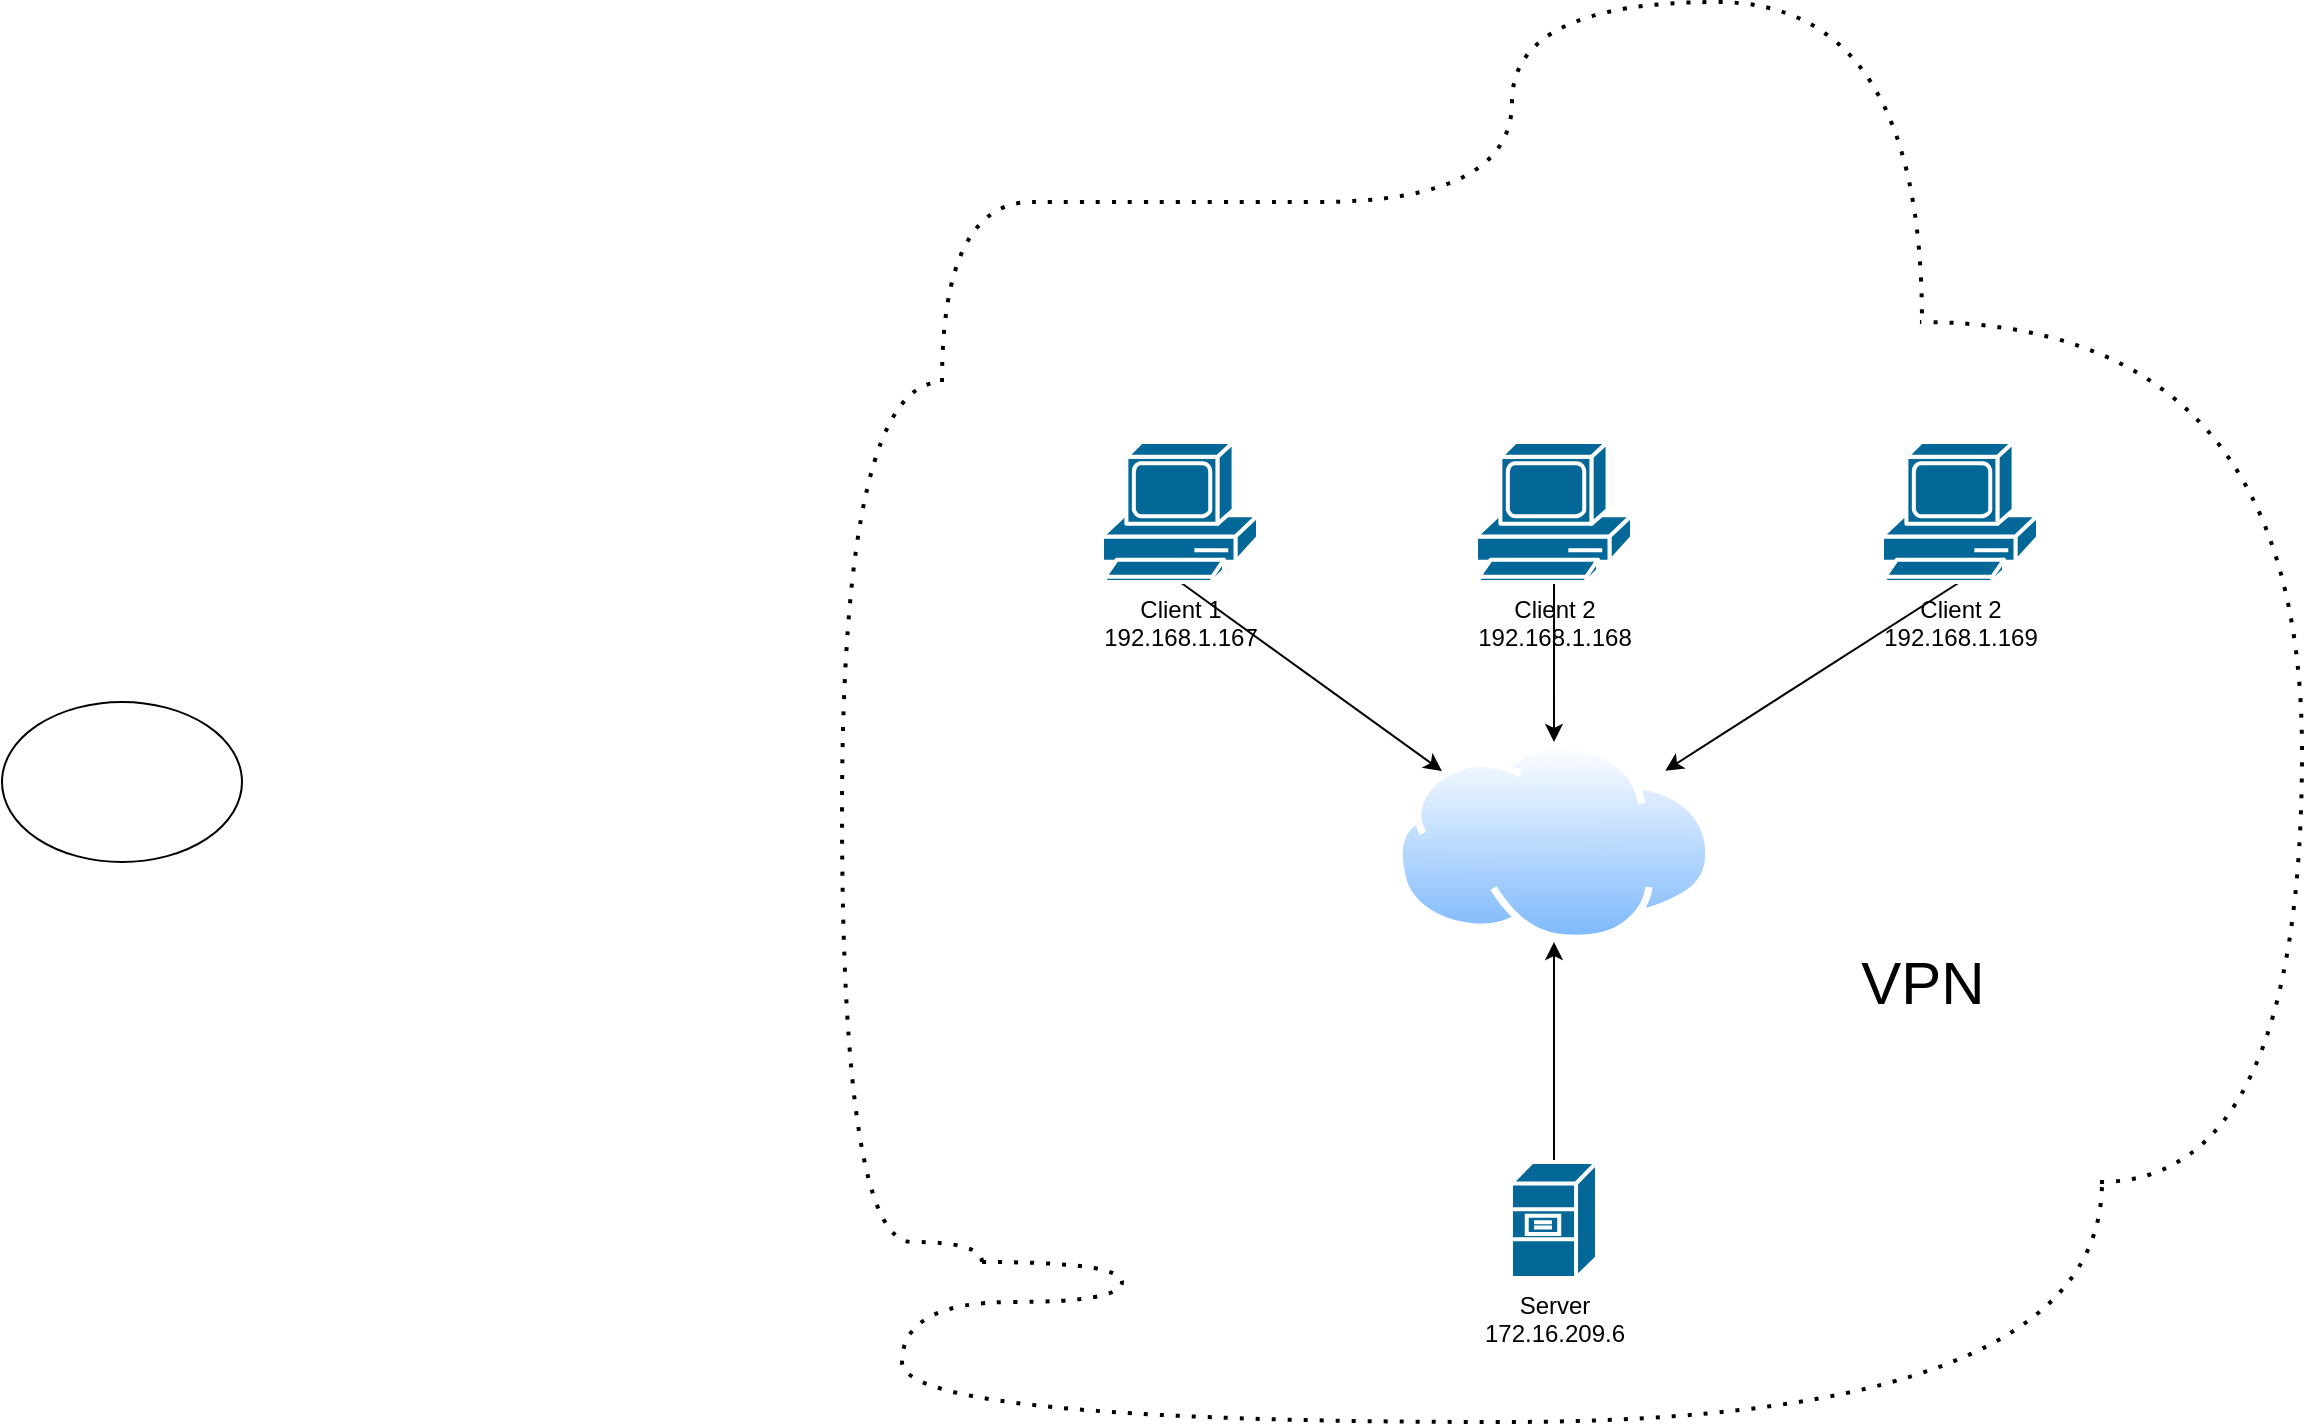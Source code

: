 <mxfile version="18.2.1" type="github">
  <diagram id="ofWyrRhiTsXmvCko4L0e" name="Page-1">
    <mxGraphModel dx="2272" dy="772" grid="1" gridSize="10" guides="1" tooltips="1" connect="1" arrows="1" fold="1" page="1" pageScale="1" pageWidth="850" pageHeight="1100" math="0" shadow="0">
      <root>
        <mxCell id="0" />
        <mxCell id="1" parent="0" />
        <mxCell id="YEAeK1PeZU9oM6onj3Cm-7" style="rounded=0;orthogonalLoop=1;jettySize=auto;html=1;exitX=0.5;exitY=1;exitDx=0;exitDy=0;exitPerimeter=0;entryX=0;entryY=0;entryDx=0;entryDy=0;" edge="1" parent="1" source="YEAeK1PeZU9oM6onj3Cm-1" target="YEAeK1PeZU9oM6onj3Cm-5">
          <mxGeometry relative="1" as="geometry" />
        </mxCell>
        <mxCell id="YEAeK1PeZU9oM6onj3Cm-1" value="Client 1&lt;br&gt;192.168.1.167" style="shape=mxgraph.cisco.computers_and_peripherals.pc;sketch=0;html=1;pointerEvents=1;dashed=0;fillColor=#036897;strokeColor=#ffffff;strokeWidth=2;verticalLabelPosition=bottom;verticalAlign=top;align=center;outlineConnect=0;" vertex="1" parent="1">
          <mxGeometry x="160" y="250" width="78" height="70" as="geometry" />
        </mxCell>
        <mxCell id="YEAeK1PeZU9oM6onj3Cm-6" value="" style="edgeStyle=orthogonalEdgeStyle;rounded=0;orthogonalLoop=1;jettySize=auto;html=1;" edge="1" parent="1" source="YEAeK1PeZU9oM6onj3Cm-2" target="YEAeK1PeZU9oM6onj3Cm-5">
          <mxGeometry relative="1" as="geometry" />
        </mxCell>
        <mxCell id="YEAeK1PeZU9oM6onj3Cm-2" value="Client 2&lt;br&gt;192.168.1.168" style="shape=mxgraph.cisco.computers_and_peripherals.pc;sketch=0;html=1;pointerEvents=1;dashed=0;fillColor=#036897;strokeColor=#ffffff;strokeWidth=2;verticalLabelPosition=bottom;verticalAlign=top;align=center;outlineConnect=0;" vertex="1" parent="1">
          <mxGeometry x="347" y="250" width="78" height="70" as="geometry" />
        </mxCell>
        <mxCell id="YEAeK1PeZU9oM6onj3Cm-8" style="edgeStyle=none;rounded=0;orthogonalLoop=1;jettySize=auto;html=1;exitX=0.5;exitY=1;exitDx=0;exitDy=0;exitPerimeter=0;" edge="1" parent="1" source="YEAeK1PeZU9oM6onj3Cm-3" target="YEAeK1PeZU9oM6onj3Cm-5">
          <mxGeometry relative="1" as="geometry" />
        </mxCell>
        <mxCell id="YEAeK1PeZU9oM6onj3Cm-3" value="Client 2&lt;br&gt;192.168.1.169" style="shape=mxgraph.cisco.computers_and_peripherals.pc;sketch=0;html=1;pointerEvents=1;dashed=0;fillColor=#036897;strokeColor=#ffffff;strokeWidth=2;verticalLabelPosition=bottom;verticalAlign=top;align=center;outlineConnect=0;" vertex="1" parent="1">
          <mxGeometry x="550" y="250" width="78" height="70" as="geometry" />
        </mxCell>
        <mxCell id="YEAeK1PeZU9oM6onj3Cm-9" style="edgeStyle=none;rounded=0;orthogonalLoop=1;jettySize=auto;html=1;exitX=0.5;exitY=0;exitDx=0;exitDy=0;exitPerimeter=0;entryX=0.5;entryY=1;entryDx=0;entryDy=0;" edge="1" parent="1" source="YEAeK1PeZU9oM6onj3Cm-4" target="YEAeK1PeZU9oM6onj3Cm-5">
          <mxGeometry relative="1" as="geometry" />
        </mxCell>
        <mxCell id="YEAeK1PeZU9oM6onj3Cm-4" value="Server&lt;br&gt;172.16.209.6" style="shape=mxgraph.cisco.servers.file_server;sketch=0;html=1;pointerEvents=1;dashed=0;fillColor=#036897;strokeColor=#ffffff;strokeWidth=2;verticalLabelPosition=bottom;verticalAlign=top;align=center;outlineConnect=0;" vertex="1" parent="1">
          <mxGeometry x="364.5" y="610" width="43" height="58" as="geometry" />
        </mxCell>
        <mxCell id="YEAeK1PeZU9oM6onj3Cm-5" value="" style="aspect=fixed;perimeter=ellipsePerimeter;html=1;align=center;shadow=0;dashed=0;spacingTop=3;image;image=img/lib/active_directory/internet_cloud.svg;" vertex="1" parent="1">
          <mxGeometry x="306.63" y="400" width="158.73" height="100" as="geometry" />
        </mxCell>
        <mxCell id="YEAeK1PeZU9oM6onj3Cm-10" value="" style="endArrow=none;dashed=1;html=1;dashPattern=1 3;strokeWidth=2;rounded=0;edgeStyle=orthogonalEdgeStyle;curved=1;" edge="1" parent="1">
          <mxGeometry width="50" height="50" relative="1" as="geometry">
            <mxPoint x="100" y="660" as="sourcePoint" />
            <mxPoint x="80" y="220" as="targetPoint" />
            <Array as="points">
              <mxPoint x="30" y="650" />
              <mxPoint x="30" y="220" />
            </Array>
          </mxGeometry>
        </mxCell>
        <mxCell id="YEAeK1PeZU9oM6onj3Cm-11" value="" style="endArrow=none;dashed=1;html=1;dashPattern=1 3;strokeWidth=2;rounded=0;edgeStyle=orthogonalEdgeStyle;curved=1;" edge="1" parent="1">
          <mxGeometry width="50" height="50" relative="1" as="geometry">
            <mxPoint x="658.98" y="620" as="sourcePoint" />
            <mxPoint x="568.98" y="190.0" as="targetPoint" />
            <Array as="points">
              <mxPoint x="760" y="620" />
              <mxPoint x="760" y="190" />
            </Array>
          </mxGeometry>
        </mxCell>
        <mxCell id="YEAeK1PeZU9oM6onj3Cm-12" value="" style="endArrow=none;dashed=1;html=1;dashPattern=1 3;strokeWidth=2;rounded=0;edgeStyle=orthogonalEdgeStyle;curved=1;" edge="1" parent="1">
          <mxGeometry width="50" height="50" relative="1" as="geometry">
            <mxPoint x="80" y="220" as="sourcePoint" />
            <mxPoint x="570" y="190" as="targetPoint" />
            <Array as="points">
              <mxPoint x="170" y="130" />
              <mxPoint x="365" y="130" />
              <mxPoint x="365" y="30" />
              <mxPoint x="520" y="30" />
            </Array>
          </mxGeometry>
        </mxCell>
        <mxCell id="YEAeK1PeZU9oM6onj3Cm-13" value="" style="endArrow=none;dashed=1;html=1;dashPattern=1 3;strokeWidth=2;rounded=0;edgeStyle=orthogonalEdgeStyle;curved=1;" edge="1" parent="1">
          <mxGeometry width="50" height="50" relative="1" as="geometry">
            <mxPoint x="100" y="660" as="sourcePoint" />
            <mxPoint x="660" y="620" as="targetPoint" />
            <Array as="points">
              <mxPoint x="170" y="680" />
              <mxPoint x="60" y="680" />
              <mxPoint x="60" y="740" />
              <mxPoint x="660" y="740" />
            </Array>
          </mxGeometry>
        </mxCell>
        <mxCell id="YEAeK1PeZU9oM6onj3Cm-14" value="&lt;font style=&quot;font-size: 30px;&quot;&gt;VPN&lt;/font&gt;" style="text;html=1;align=center;verticalAlign=middle;resizable=0;points=[];autosize=1;strokeColor=none;fillColor=none;" vertex="1" parent="1">
          <mxGeometry x="530" y="505" width="80" height="30" as="geometry" />
        </mxCell>
        <mxCell id="YEAeK1PeZU9oM6onj3Cm-15" value="" style="ellipse;whiteSpace=wrap;html=1;fontSize=30;" vertex="1" parent="1">
          <mxGeometry x="-390" y="380" width="120" height="80" as="geometry" />
        </mxCell>
      </root>
    </mxGraphModel>
  </diagram>
</mxfile>
